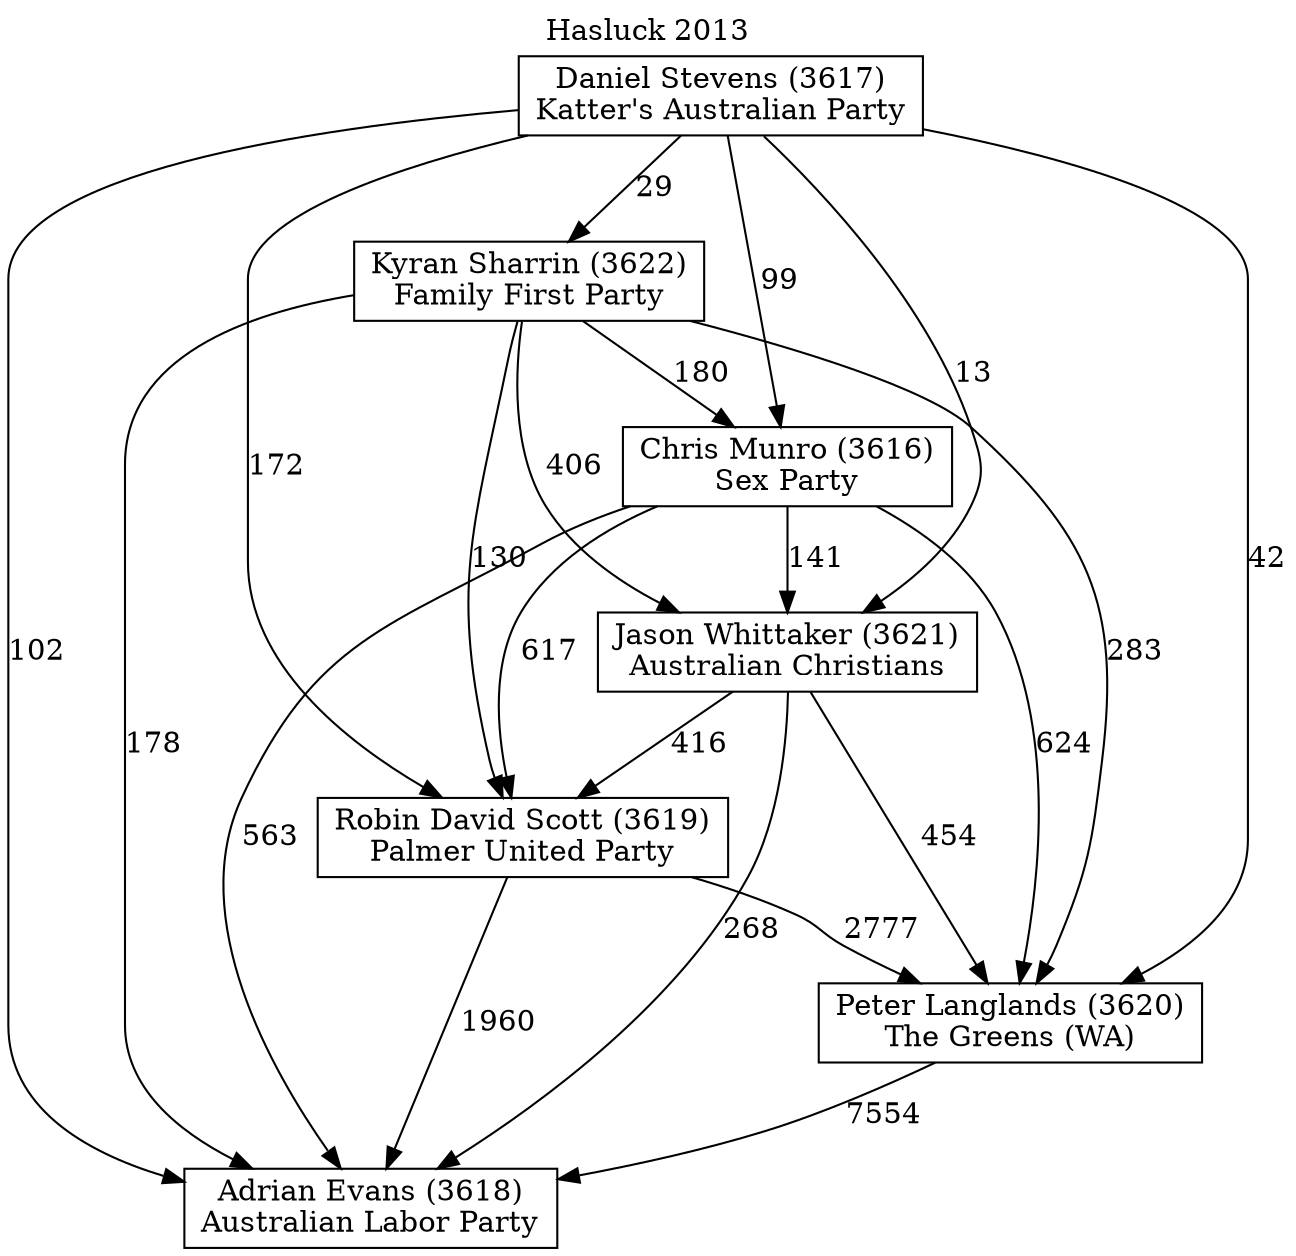 // House preference flow
digraph "Adrian Evans (3618)_Hasluck_2013" {
	graph [label="Hasluck 2013" labelloc=t mclimit=10]
	node [shape=box]
	"Adrian Evans (3618)" [label="Adrian Evans (3618)
Australian Labor Party"]
	"Chris Munro (3616)" [label="Chris Munro (3616)
Sex Party"]
	"Daniel Stevens (3617)" [label="Daniel Stevens (3617)
Katter's Australian Party"]
	"Jason Whittaker (3621)" [label="Jason Whittaker (3621)
Australian Christians"]
	"Kyran Sharrin (3622)" [label="Kyran Sharrin (3622)
Family First Party"]
	"Peter Langlands (3620)" [label="Peter Langlands (3620)
The Greens (WA)"]
	"Robin David Scott (3619)" [label="Robin David Scott (3619)
Palmer United Party"]
	"Chris Munro (3616)" -> "Adrian Evans (3618)" [label=563]
	"Chris Munro (3616)" -> "Jason Whittaker (3621)" [label=141]
	"Chris Munro (3616)" -> "Peter Langlands (3620)" [label=624]
	"Chris Munro (3616)" -> "Robin David Scott (3619)" [label=617]
	"Daniel Stevens (3617)" -> "Adrian Evans (3618)" [label=102]
	"Daniel Stevens (3617)" -> "Chris Munro (3616)" [label=99]
	"Daniel Stevens (3617)" -> "Jason Whittaker (3621)" [label=13]
	"Daniel Stevens (3617)" -> "Kyran Sharrin (3622)" [label=29]
	"Daniel Stevens (3617)" -> "Peter Langlands (3620)" [label=42]
	"Daniel Stevens (3617)" -> "Robin David Scott (3619)" [label=172]
	"Jason Whittaker (3621)" -> "Adrian Evans (3618)" [label=268]
	"Jason Whittaker (3621)" -> "Peter Langlands (3620)" [label=454]
	"Jason Whittaker (3621)" -> "Robin David Scott (3619)" [label=416]
	"Kyran Sharrin (3622)" -> "Adrian Evans (3618)" [label=178]
	"Kyran Sharrin (3622)" -> "Chris Munro (3616)" [label=180]
	"Kyran Sharrin (3622)" -> "Jason Whittaker (3621)" [label=406]
	"Kyran Sharrin (3622)" -> "Peter Langlands (3620)" [label=283]
	"Kyran Sharrin (3622)" -> "Robin David Scott (3619)" [label=130]
	"Peter Langlands (3620)" -> "Adrian Evans (3618)" [label=7554]
	"Robin David Scott (3619)" -> "Adrian Evans (3618)" [label=1960]
	"Robin David Scott (3619)" -> "Peter Langlands (3620)" [label=2777]
}
